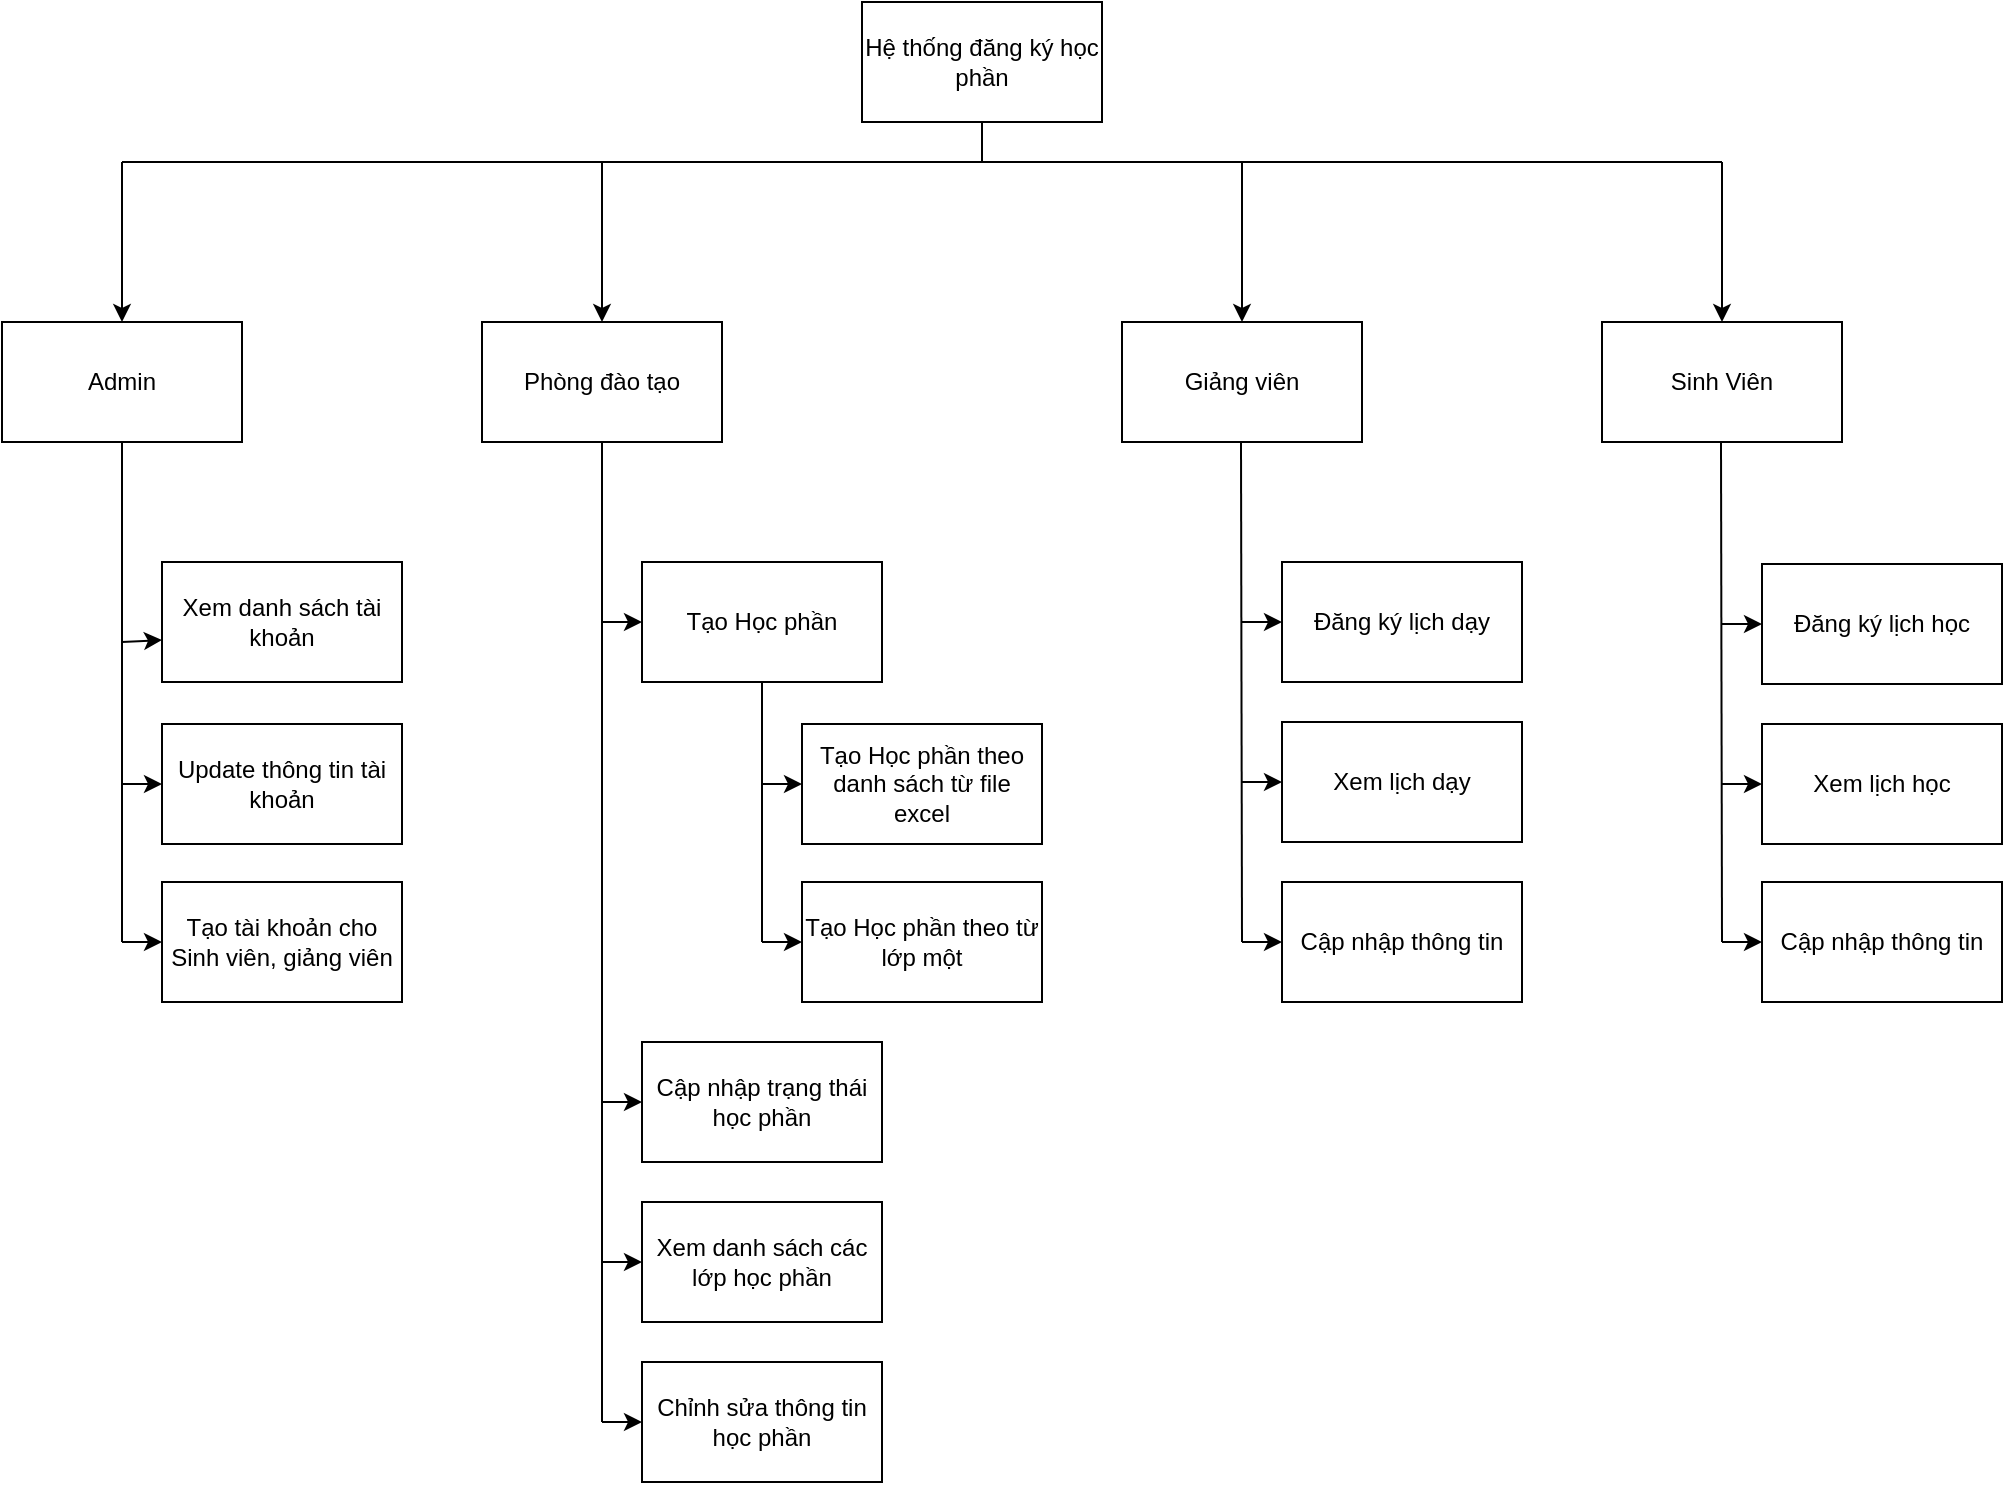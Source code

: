 <mxfile version="13.7.5" type="device"><diagram id="Sr6p5USip7KVvEq6pOlL" name="Page-1"><mxGraphModel dx="1422" dy="846" grid="1" gridSize="10" guides="1" tooltips="1" connect="1" arrows="1" fold="1" page="1" pageScale="1" pageWidth="2000" pageHeight="10000" math="0" shadow="0"><root><mxCell id="0"/><mxCell id="1" parent="0"/><mxCell id="VN6bS2opqS1_czZJ9e7j-2" value="Hệ thống đăng ký học phần" style="rounded=0;whiteSpace=wrap;html=1;" vertex="1" parent="1"><mxGeometry x="810" y="40" width="120" height="60" as="geometry"/></mxCell><mxCell id="VN6bS2opqS1_czZJ9e7j-3" value="Admin" style="rounded=0;whiteSpace=wrap;html=1;" vertex="1" parent="1"><mxGeometry x="380" y="200" width="120" height="60" as="geometry"/></mxCell><mxCell id="VN6bS2opqS1_czZJ9e7j-5" value="Sinh Viên" style="rounded=0;whiteSpace=wrap;html=1;" vertex="1" parent="1"><mxGeometry x="1180" y="200" width="120" height="60" as="geometry"/></mxCell><mxCell id="VN6bS2opqS1_czZJ9e7j-9" value="Xem danh sách tài khoản" style="rounded=0;whiteSpace=wrap;html=1;" vertex="1" parent="1"><mxGeometry x="460" y="320" width="120" height="60" as="geometry"/></mxCell><mxCell id="VN6bS2opqS1_czZJ9e7j-11" value="" style="endArrow=none;html=1;entryX=0.5;entryY=1;entryDx=0;entryDy=0;" edge="1" parent="1" target="VN6bS2opqS1_czZJ9e7j-3"><mxGeometry width="50" height="50" relative="1" as="geometry"><mxPoint x="440" y="510" as="sourcePoint"/><mxPoint x="550" y="270" as="targetPoint"/></mxGeometry></mxCell><mxCell id="VN6bS2opqS1_czZJ9e7j-12" value="" style="endArrow=classic;html=1;" edge="1" parent="1"><mxGeometry width="50" height="50" relative="1" as="geometry"><mxPoint x="440" y="431" as="sourcePoint"/><mxPoint x="460" y="431" as="targetPoint"/></mxGeometry></mxCell><mxCell id="VN6bS2opqS1_czZJ9e7j-13" value="" style="endArrow=classic;html=1;entryX=0;entryY=0.65;entryDx=0;entryDy=0;entryPerimeter=0;" edge="1" parent="1" target="VN6bS2opqS1_czZJ9e7j-9"><mxGeometry width="50" height="50" relative="1" as="geometry"><mxPoint x="440" y="360" as="sourcePoint"/><mxPoint x="840" y="260" as="targetPoint"/></mxGeometry></mxCell><mxCell id="VN6bS2opqS1_czZJ9e7j-14" value="Update thông tin tài khoản" style="rounded=0;whiteSpace=wrap;html=1;" vertex="1" parent="1"><mxGeometry x="460" y="401" width="120" height="60" as="geometry"/></mxCell><mxCell id="VN6bS2opqS1_czZJ9e7j-17" value="Phòng đào tạo" style="rounded=0;whiteSpace=wrap;html=1;" vertex="1" parent="1"><mxGeometry x="620" y="200" width="120" height="60" as="geometry"/></mxCell><mxCell id="VN6bS2opqS1_czZJ9e7j-19" value="" style="endArrow=classic;html=1;entryX=0.5;entryY=0;entryDx=0;entryDy=0;" edge="1" parent="1" target="VN6bS2opqS1_czZJ9e7j-17"><mxGeometry width="50" height="50" relative="1" as="geometry"><mxPoint x="680" y="120" as="sourcePoint"/><mxPoint x="910" y="100" as="targetPoint"/></mxGeometry></mxCell><mxCell id="VN6bS2opqS1_czZJ9e7j-21" value="" style="endArrow=none;html=1;" edge="1" parent="1"><mxGeometry width="50" height="50" relative="1" as="geometry"><mxPoint x="440" y="120" as="sourcePoint"/><mxPoint x="1240" y="120" as="targetPoint"/></mxGeometry></mxCell><mxCell id="VN6bS2opqS1_czZJ9e7j-22" value="" style="endArrow=classic;html=1;entryX=0.5;entryY=0;entryDx=0;entryDy=0;" edge="1" parent="1" target="VN6bS2opqS1_czZJ9e7j-3"><mxGeometry width="50" height="50" relative="1" as="geometry"><mxPoint x="440" y="120" as="sourcePoint"/><mxPoint x="780" y="240" as="targetPoint"/></mxGeometry></mxCell><mxCell id="VN6bS2opqS1_czZJ9e7j-23" value="Giảng viên" style="rounded=0;whiteSpace=wrap;html=1;" vertex="1" parent="1"><mxGeometry x="940" y="200" width="120" height="60" as="geometry"/></mxCell><mxCell id="VN6bS2opqS1_czZJ9e7j-24" value="" style="endArrow=classic;html=1;entryX=0.5;entryY=0;entryDx=0;entryDy=0;" edge="1" parent="1" target="VN6bS2opqS1_czZJ9e7j-23"><mxGeometry width="50" height="50" relative="1" as="geometry"><mxPoint x="1000" y="120" as="sourcePoint"/><mxPoint x="1230" y="100" as="targetPoint"/></mxGeometry></mxCell><mxCell id="VN6bS2opqS1_czZJ9e7j-25" value="" style="endArrow=classic;html=1;" edge="1" parent="1" target="VN6bS2opqS1_czZJ9e7j-5"><mxGeometry width="50" height="50" relative="1" as="geometry"><mxPoint x="1240" y="120" as="sourcePoint"/><mxPoint x="770" y="240" as="targetPoint"/></mxGeometry></mxCell><mxCell id="VN6bS2opqS1_czZJ9e7j-26" value="" style="endArrow=none;html=1;exitX=0.5;exitY=1;exitDx=0;exitDy=0;" edge="1" parent="1" source="VN6bS2opqS1_czZJ9e7j-17"><mxGeometry width="50" height="50" relative="1" as="geometry"><mxPoint x="1080" y="290" as="sourcePoint"/><mxPoint x="680" y="750" as="targetPoint"/></mxGeometry></mxCell><mxCell id="VN6bS2opqS1_czZJ9e7j-27" value="" style="endArrow=none;html=1;exitX=0.5;exitY=1;exitDx=0;exitDy=0;" edge="1" parent="1"><mxGeometry width="50" height="50" relative="1" as="geometry"><mxPoint x="999.5" y="260" as="sourcePoint"/><mxPoint x="1000" y="510" as="targetPoint"/></mxGeometry></mxCell><mxCell id="VN6bS2opqS1_czZJ9e7j-28" value="" style="endArrow=none;html=1;exitX=0.5;exitY=1;exitDx=0;exitDy=0;" edge="1" parent="1"><mxGeometry width="50" height="50" relative="1" as="geometry"><mxPoint x="1239.5" y="260" as="sourcePoint"/><mxPoint x="1240" y="510" as="targetPoint"/></mxGeometry></mxCell><mxCell id="VN6bS2opqS1_czZJ9e7j-29" value="" style="endArrow=none;html=1;entryX=0.5;entryY=1;entryDx=0;entryDy=0;" edge="1" parent="1" target="VN6bS2opqS1_czZJ9e7j-2"><mxGeometry width="50" height="50" relative="1" as="geometry"><mxPoint x="870" y="120" as="sourcePoint"/><mxPoint x="920" y="410" as="targetPoint"/></mxGeometry></mxCell><mxCell id="VN6bS2opqS1_czZJ9e7j-35" value="" style="endArrow=classic;html=1;" edge="1" parent="1"><mxGeometry width="50" height="50" relative="1" as="geometry"><mxPoint x="680" y="350" as="sourcePoint"/><mxPoint x="700" y="350" as="targetPoint"/></mxGeometry></mxCell><mxCell id="VN6bS2opqS1_czZJ9e7j-36" value="Tạo Học phần" style="rounded=0;whiteSpace=wrap;html=1;" vertex="1" parent="1"><mxGeometry x="700" y="320" width="120" height="60" as="geometry"/></mxCell><mxCell id="VN6bS2opqS1_czZJ9e7j-37" value="" style="endArrow=none;html=1;entryX=0.5;entryY=1;entryDx=0;entryDy=0;" edge="1" parent="1" target="VN6bS2opqS1_czZJ9e7j-36"><mxGeometry width="50" height="50" relative="1" as="geometry"><mxPoint x="760" y="510" as="sourcePoint"/><mxPoint x="960" y="510" as="targetPoint"/></mxGeometry></mxCell><mxCell id="VN6bS2opqS1_czZJ9e7j-39" value="" style="endArrow=classic;html=1;" edge="1" parent="1"><mxGeometry width="50" height="50" relative="1" as="geometry"><mxPoint x="760" y="431" as="sourcePoint"/><mxPoint x="780" y="431" as="targetPoint"/></mxGeometry></mxCell><mxCell id="VN6bS2opqS1_czZJ9e7j-40" value="Tạo Học phần theo danh sách từ file excel" style="rounded=0;whiteSpace=wrap;html=1;" vertex="1" parent="1"><mxGeometry x="780" y="401" width="120" height="60" as="geometry"/></mxCell><mxCell id="VN6bS2opqS1_czZJ9e7j-41" value="" style="endArrow=classic;html=1;" edge="1" parent="1"><mxGeometry width="50" height="50" relative="1" as="geometry"><mxPoint x="760" y="510" as="sourcePoint"/><mxPoint x="780" y="510" as="targetPoint"/></mxGeometry></mxCell><mxCell id="VN6bS2opqS1_czZJ9e7j-42" value="Tạo Học phần theo từ lớp một" style="rounded=0;whiteSpace=wrap;html=1;" vertex="1" parent="1"><mxGeometry x="780" y="480" width="120" height="60" as="geometry"/></mxCell><mxCell id="VN6bS2opqS1_czZJ9e7j-43" value="" style="endArrow=classic;html=1;" edge="1" parent="1"><mxGeometry width="50" height="50" relative="1" as="geometry"><mxPoint x="680" y="590" as="sourcePoint"/><mxPoint x="700" y="590" as="targetPoint"/></mxGeometry></mxCell><mxCell id="VN6bS2opqS1_czZJ9e7j-44" value="Cập nhập trạng thái học phần" style="rounded=0;whiteSpace=wrap;html=1;" vertex="1" parent="1"><mxGeometry x="700" y="560" width="120" height="60" as="geometry"/></mxCell><mxCell id="VN6bS2opqS1_czZJ9e7j-45" value="" style="endArrow=classic;html=1;" edge="1" parent="1"><mxGeometry width="50" height="50" relative="1" as="geometry"><mxPoint x="1000" y="350" as="sourcePoint"/><mxPoint x="1020" y="350" as="targetPoint"/></mxGeometry></mxCell><mxCell id="VN6bS2opqS1_czZJ9e7j-46" value="Đăng ký lịch dạy" style="rounded=0;whiteSpace=wrap;html=1;" vertex="1" parent="1"><mxGeometry x="1020" y="320" width="120" height="60" as="geometry"/></mxCell><mxCell id="VN6bS2opqS1_czZJ9e7j-47" value="" style="endArrow=classic;html=1;" edge="1" parent="1"><mxGeometry width="50" height="50" relative="1" as="geometry"><mxPoint x="1000" y="430" as="sourcePoint"/><mxPoint x="1020" y="430" as="targetPoint"/></mxGeometry></mxCell><mxCell id="VN6bS2opqS1_czZJ9e7j-48" value="Xem lịch dạy" style="rounded=0;whiteSpace=wrap;html=1;" vertex="1" parent="1"><mxGeometry x="1020" y="400" width="120" height="60" as="geometry"/></mxCell><mxCell id="VN6bS2opqS1_czZJ9e7j-49" value="" style="endArrow=classic;html=1;" edge="1" parent="1"><mxGeometry width="50" height="50" relative="1" as="geometry"><mxPoint x="1240" y="351" as="sourcePoint"/><mxPoint x="1260" y="351" as="targetPoint"/></mxGeometry></mxCell><mxCell id="VN6bS2opqS1_czZJ9e7j-50" value="Đăng ký lịch học" style="rounded=0;whiteSpace=wrap;html=1;" vertex="1" parent="1"><mxGeometry x="1260" y="321" width="120" height="60" as="geometry"/></mxCell><mxCell id="VN6bS2opqS1_czZJ9e7j-51" value="" style="endArrow=classic;html=1;" edge="1" parent="1"><mxGeometry width="50" height="50" relative="1" as="geometry"><mxPoint x="1240" y="431" as="sourcePoint"/><mxPoint x="1260" y="431" as="targetPoint"/></mxGeometry></mxCell><mxCell id="VN6bS2opqS1_czZJ9e7j-52" value="Xem lịch học" style="rounded=0;whiteSpace=wrap;html=1;" vertex="1" parent="1"><mxGeometry x="1260" y="401" width="120" height="60" as="geometry"/></mxCell><mxCell id="VN6bS2opqS1_czZJ9e7j-55" value="" style="endArrow=classic;html=1;" edge="1" parent="1"><mxGeometry width="50" height="50" relative="1" as="geometry"><mxPoint x="440" y="510" as="sourcePoint"/><mxPoint x="460" y="510" as="targetPoint"/></mxGeometry></mxCell><mxCell id="VN6bS2opqS1_czZJ9e7j-56" value="Tạo tài khoản cho Sinh viên, giảng viên" style="rounded=0;whiteSpace=wrap;html=1;" vertex="1" parent="1"><mxGeometry x="460" y="480" width="120" height="60" as="geometry"/></mxCell><mxCell id="VN6bS2opqS1_czZJ9e7j-57" value="" style="endArrow=classic;html=1;" edge="1" parent="1"><mxGeometry width="50" height="50" relative="1" as="geometry"><mxPoint x="1240" y="510" as="sourcePoint"/><mxPoint x="1260" y="510" as="targetPoint"/></mxGeometry></mxCell><mxCell id="VN6bS2opqS1_czZJ9e7j-58" value="Cập nhập thông tin" style="rounded=0;whiteSpace=wrap;html=1;" vertex="1" parent="1"><mxGeometry x="1260" y="480" width="120" height="60" as="geometry"/></mxCell><mxCell id="VN6bS2opqS1_czZJ9e7j-59" value="" style="endArrow=classic;html=1;" edge="1" parent="1"><mxGeometry width="50" height="50" relative="1" as="geometry"><mxPoint x="1000" y="510" as="sourcePoint"/><mxPoint x="1020" y="510" as="targetPoint"/></mxGeometry></mxCell><mxCell id="VN6bS2opqS1_czZJ9e7j-60" value="Cập nhập thông tin" style="rounded=0;whiteSpace=wrap;html=1;" vertex="1" parent="1"><mxGeometry x="1020" y="480" width="120" height="60" as="geometry"/></mxCell><mxCell id="VN6bS2opqS1_czZJ9e7j-61" value="" style="endArrow=classic;html=1;" edge="1" parent="1"><mxGeometry width="50" height="50" relative="1" as="geometry"><mxPoint x="680" y="670" as="sourcePoint"/><mxPoint x="700" y="670" as="targetPoint"/></mxGeometry></mxCell><mxCell id="VN6bS2opqS1_czZJ9e7j-62" value="Xem danh sách các lớp học phần" style="rounded=0;whiteSpace=wrap;html=1;" vertex="1" parent="1"><mxGeometry x="700" y="640" width="120" height="60" as="geometry"/></mxCell><mxCell id="VN6bS2opqS1_czZJ9e7j-63" value="" style="endArrow=classic;html=1;" edge="1" parent="1"><mxGeometry width="50" height="50" relative="1" as="geometry"><mxPoint x="680" y="750" as="sourcePoint"/><mxPoint x="700" y="750" as="targetPoint"/></mxGeometry></mxCell><mxCell id="VN6bS2opqS1_czZJ9e7j-64" value="Chỉnh sửa thông tin học phần" style="rounded=0;whiteSpace=wrap;html=1;" vertex="1" parent="1"><mxGeometry x="700" y="720" width="120" height="60" as="geometry"/></mxCell></root></mxGraphModel></diagram></mxfile>